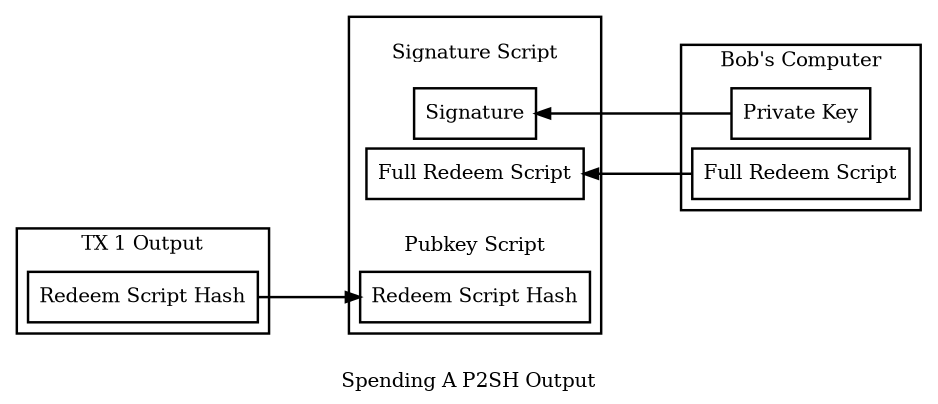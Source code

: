 digraph blockchain {

size="6.25";

//splines = "false";
rankdir=LR;
//ranksep=0.1;
//splines=ortho;
overlap = false;
nodesep = 0.1;

node [ shape = box, penwidth = 1.75 ];
edge [ penwidth = 1.75, minlen = 2 ];
penwidth = 1.75;

subgraph cluster_tx2 {
    scriptSig [ label = "Signature Script", shape = "none" ];
    tx2_signature [ label = "Signature" ];
    tx2_redeemScript [ label = "Full Redeem Script" ];
    script [ label = " \nPubkey Script", shape = "none" ];
    tx2_redeemScript_hash [ label = "Redeem Script Hash" ];

}

subgraph cluster_tx1 {
    tx1_redeemScript_hash [ label = "Redeem Script Hash" ];

    label = "TX 1 Output"
}

subgraph cluster_bob {
    private_key [ label = "Private Key" ];
    redeemScript [ label = "Full Redeem Script" ];

    label = "Bob's Computer"
}

tx1_redeemScript_hash -> tx2_redeemScript_hash;

{
    edge [ dir=back ]
    tx2_redeemScript -> redeemScript;
    tx2_signature -> private_key [ style = "axeed" ];
}

label = " \nSpending A P2SH Output"
}
